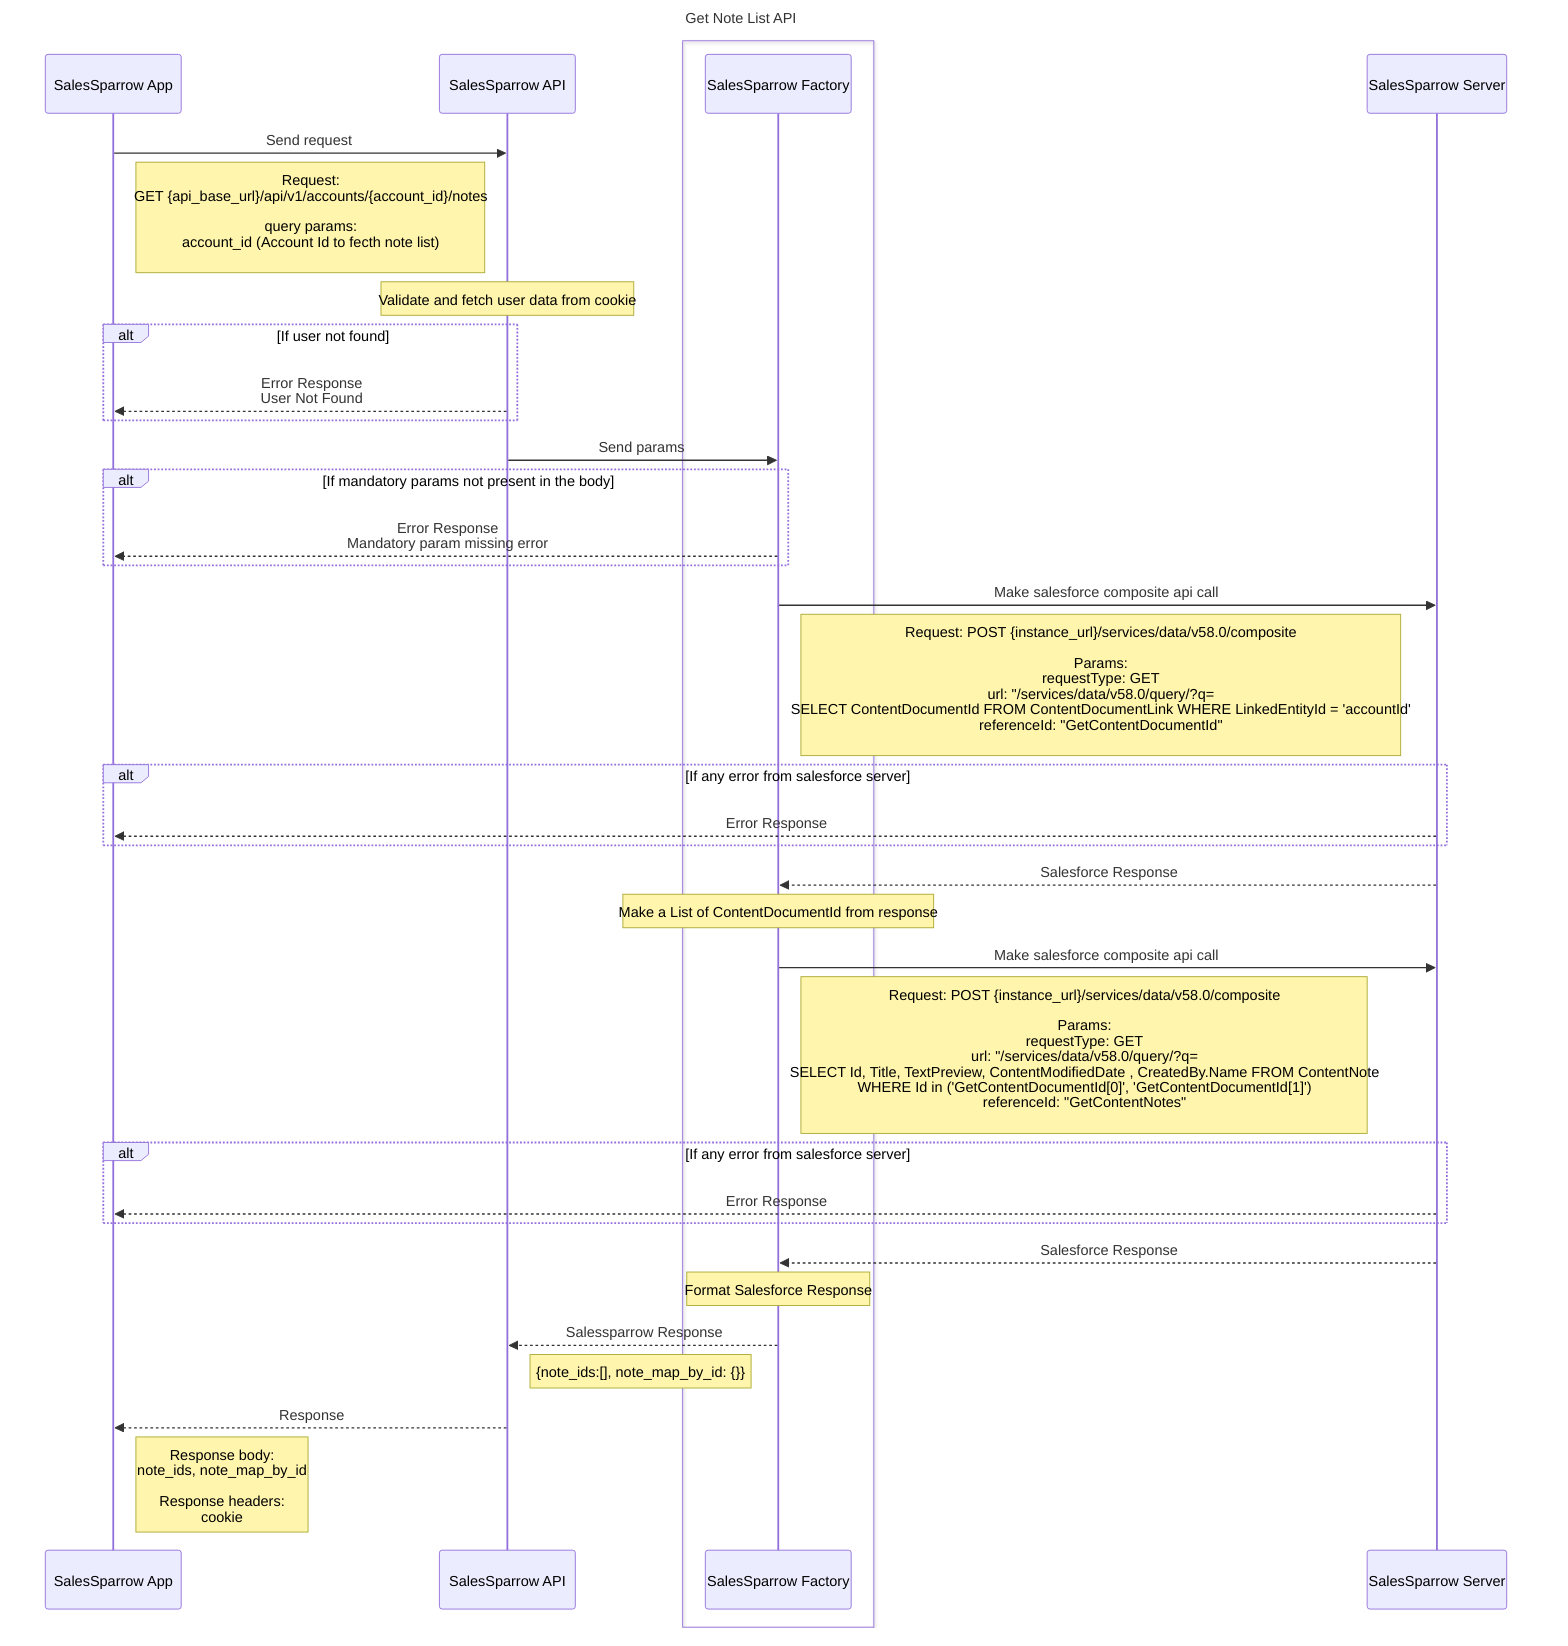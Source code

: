 sequenceDiagram
  title Get Note List API
    participant ui as SalesSparrow App
    participant api as SalesSparrow API

    box 
    participant factory as SalesSparrow Factory 
    end
    participant server as SalesSparrow Server

    ui->>api:  Send request 
    note right of ui: Request: <br>GET {api_base_url}/api/v1/accounts/{account_id}/notes<br><br>query params: <br>account_id (Account Id to fecth note list) <br>

    note over api: Validate and fetch user data from cookie
    alt If user not found
        api-->>ui: Error Response<br>User Not Found
    end

    api->>factory: Send params

    alt If mandatory params not present in the body
        factory-->>ui: Error Response<br>Mandatory param missing error
    end

    factory->>server: Make salesforce composite api call
    note right of factory: Request: POST {instance_url}/services/data/v58.0/composite <br><br>Params: <br> requestType: GET<br> url: "/services/data/v58.0/query/?q=<br>SELECT ContentDocumentId FROM ContentDocumentLink WHERE LinkedEntityId = 'accountId'<br>referenceId: "GetContentDocumentId"<br>
    
    alt If any error from salesforce server
        server-->>ui: Error Response 
    end

    server-->>factory: Salesforce Response
    note over factory:  Make a List of ContentDocumentId from response

    factory->>server: Make salesforce composite api call
    note right of factory: Request: POST {instance_url}/services/data/v58.0/composite <br><br>Params: <br> requestType: GET<br> url: "/services/data/v58.0/query/?q=<br>SELECT Id, Title, TextPreview, ContentModifiedDate , CreatedBy.Name FROM ContentNote <br>WHERE Id in ('GetContentDocumentId[0]', 'GetContentDocumentId[1]')<br>referenceId: "GetContentNotes"<br>

    alt If any error from salesforce server
        server-->>ui: Error Response 
    end
    
    server-->>factory: Salesforce Response
    note over factory:  Format Salesforce Response

    factory-->>api: Salessparrow Response
    note right of api: {note_ids:[], note_map_by_id: {}}

    api-->>ui: Response
    note right of ui: Response body: <br>note_ids, note_map_by_id<br><br>Response headers:<br> cookie